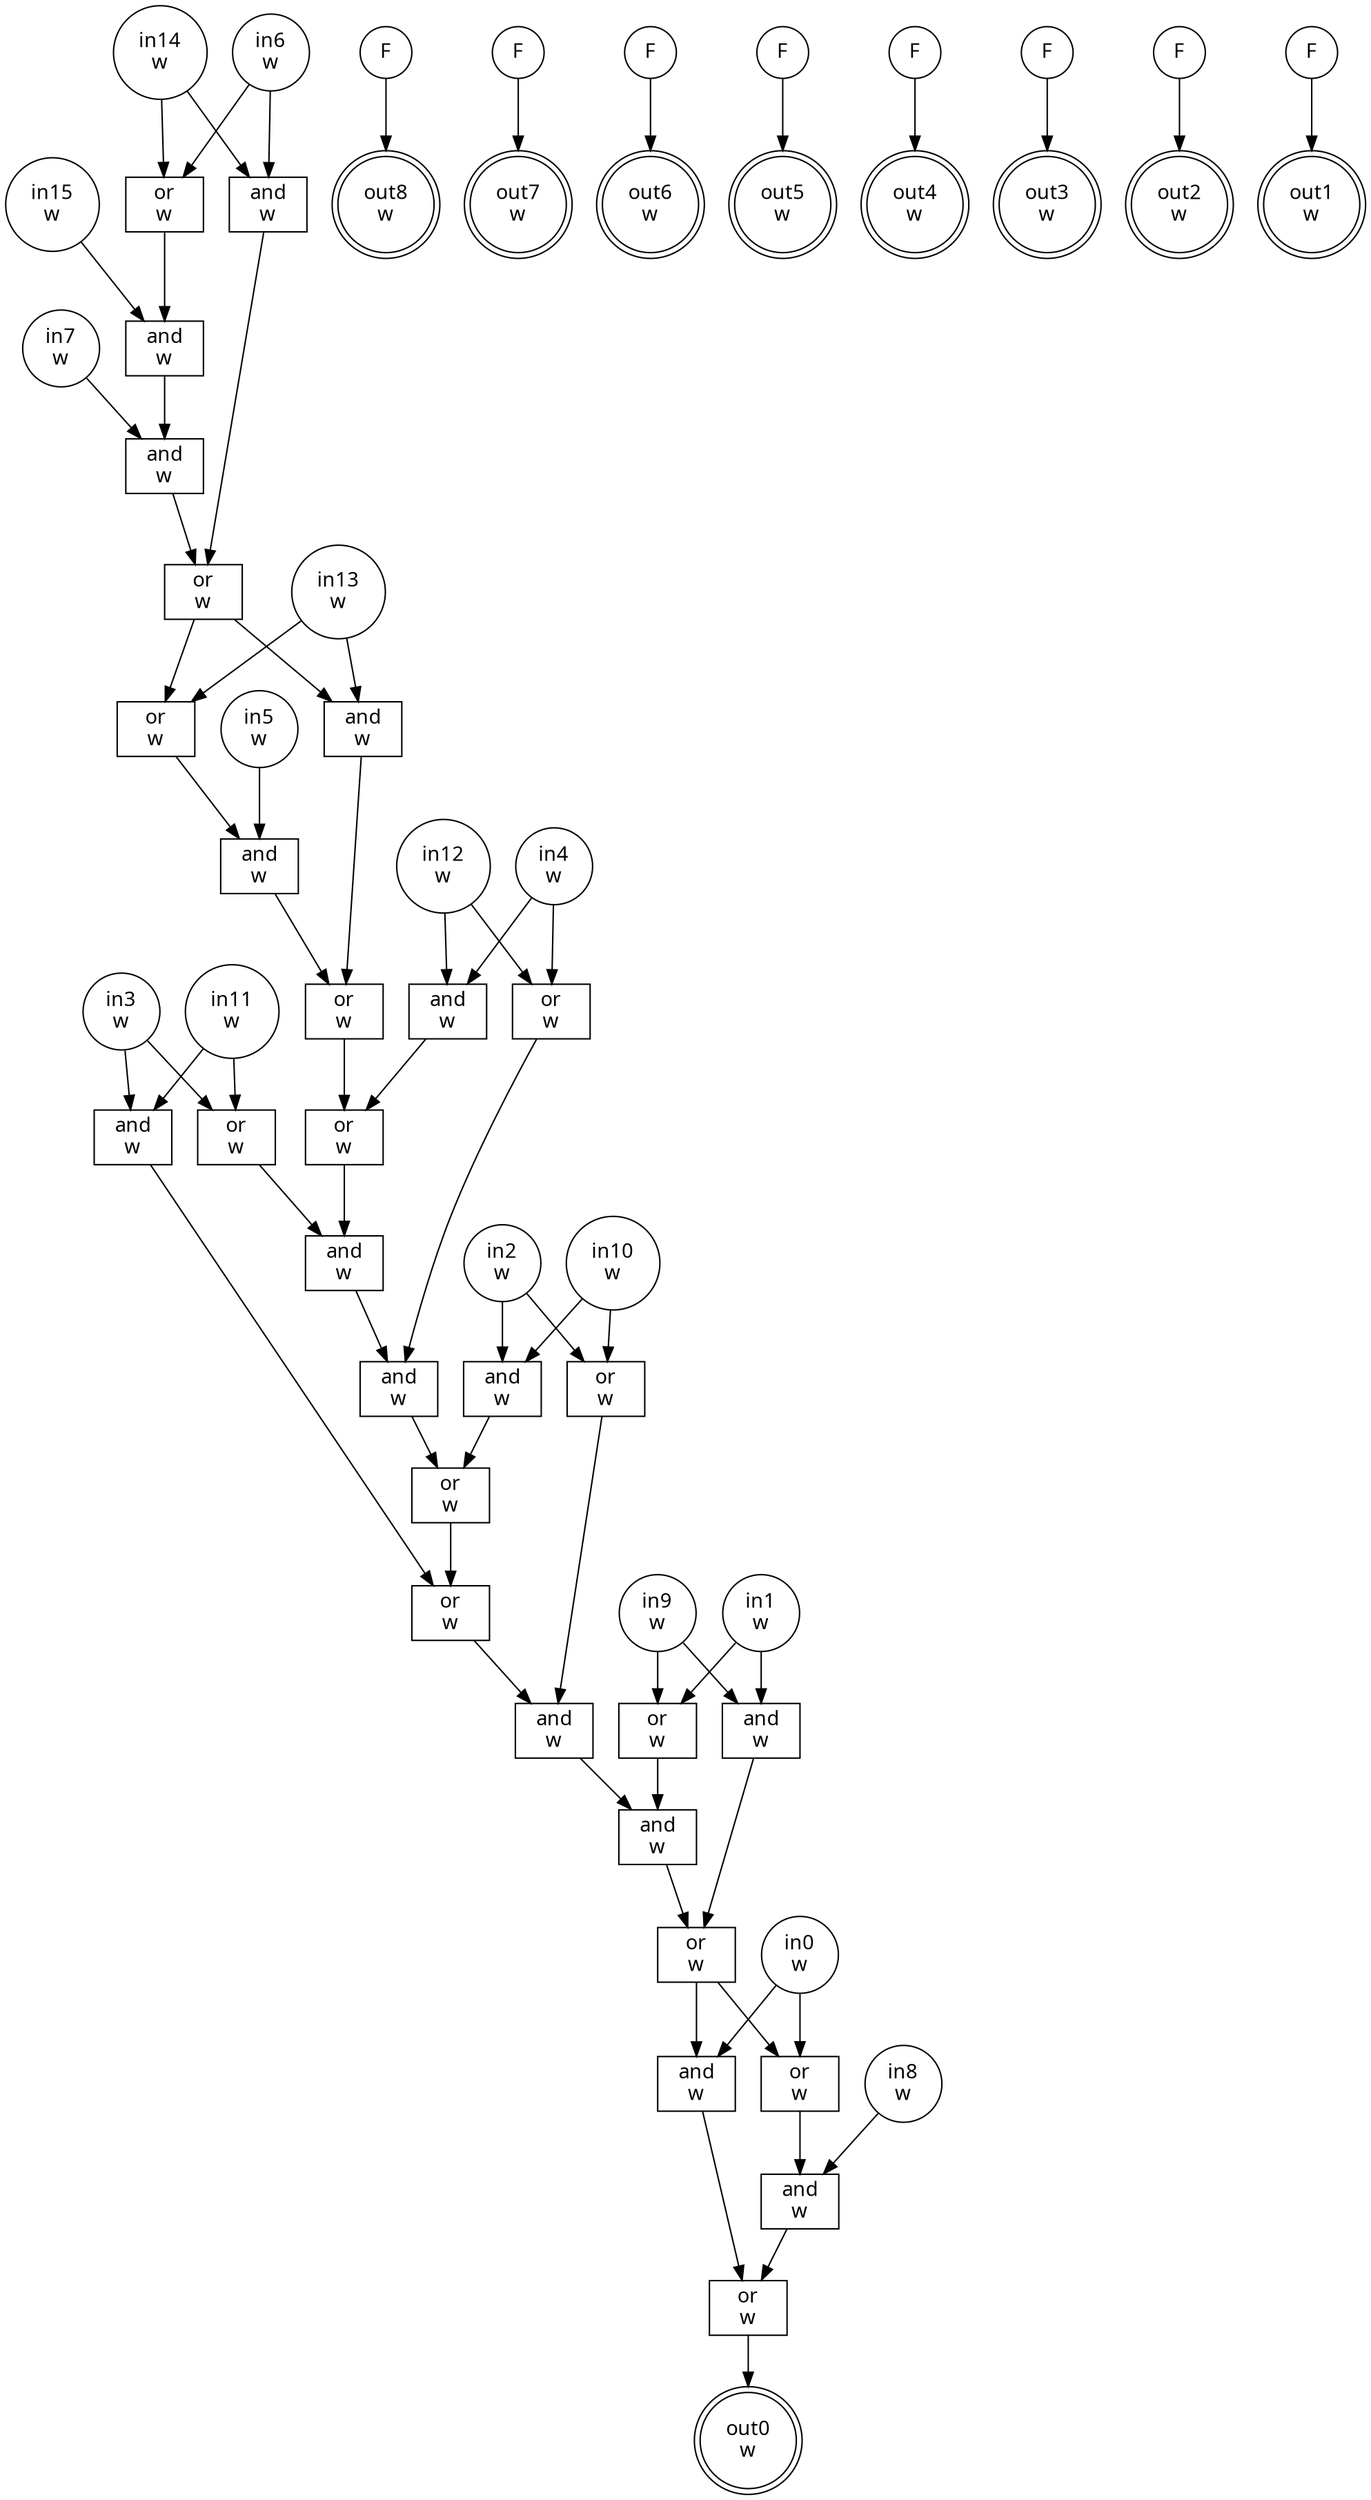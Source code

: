 digraph circuit{
	node [style = filled, fillcolor = white,shape=rect, fontname=geneva]
	g0 [label="in0\nw",shape=circle,fillcolor=white]
	g1 [label="in1\nw",shape=circle,fillcolor=white]
	g2 [label="in2\nw",shape=circle,fillcolor=white]
	g3 [label="in3\nw",shape=circle,fillcolor=white]
	g4 [label="in4\nw",shape=circle,fillcolor=white]
	g5 [label="in5\nw",shape=circle,fillcolor=white]
	g6 [label="in6\nw",shape=circle,fillcolor=white]
	g7 [label="in7\nw",shape=circle,fillcolor=white]
	g8 [label="in8\nw",shape=circle,fillcolor=white]
	g9 [label="in9\nw",shape=circle,fillcolor=white]
	g10 [label="in10\nw",shape=circle,fillcolor=white]
	g11 [label="in11\nw",shape=circle,fillcolor=white]
	g12 [label="in12\nw",shape=circle,fillcolor=white]
	g13 [label="in13\nw",shape=circle,fillcolor=white]
	g14 [label="in14\nw",shape=circle,fillcolor=white]
	g15 [label="in15\nw",shape=circle,fillcolor=white]
	g16 [label="F",shape=circle,fillcolor=white]
	g17 [label="F",shape=circle,fillcolor=white]
	g18 [label="F",shape=circle,fillcolor=white]
	g19 [label="F",shape=circle,fillcolor=white]
	g20 [label="F",shape=circle,fillcolor=white]
	g21 [label="F",shape=circle,fillcolor=white]
	g22 [label="F",shape=circle,fillcolor=white]
	g23 [label="F",shape=circle,fillcolor=white]
	g24 [label="or\nw",fillcolor=white]
	g25 [label="and\nw",fillcolor=white]
	g26 [label="and\nw",fillcolor=white]
	g27 [label="and\nw",fillcolor=white]
	g28 [label="or\nw",fillcolor=white]
	g29 [label="or\nw",fillcolor=white]
	g30 [label="and\nw",fillcolor=white]
	g31 [label="and\nw",fillcolor=white]
	g32 [label="or\nw",fillcolor=white]
	g33 [label="and\nw",fillcolor=white]
	g34 [label="or\nw",fillcolor=white]
	g35 [label="or\nw",fillcolor=white]
	g36 [label="and\nw",fillcolor=white]
	g37 [label="or\nw",fillcolor=white]
	g38 [label="and\nw",fillcolor=white]
	g39 [label="and\nw",fillcolor=white]
	g40 [label="and\nw",fillcolor=white]
	g41 [label="or\nw",fillcolor=white]
	g42 [label="or\nw",fillcolor=white]
	g43 [label="or\nw",fillcolor=white]
	g44 [label="and\nw",fillcolor=white]
	g45 [label="or\nw",fillcolor=white]
	g46 [label="and\nw",fillcolor=white]
	g47 [label="and\nw",fillcolor=white]
	g48 [label="or\nw",fillcolor=white]
	g49 [label="or\nw",fillcolor=white]
	g50 [label="and\nw",fillcolor=white]
	g51 [label="and\nw",fillcolor=white]
	g52 [label="or\nw",fillcolor=white]
	g53 [label="out0\nw",shape=doublecircle,fillcolor=white]
	g54 [label="out1\nw",shape=doublecircle,fillcolor=white]
	g55 [label="out2\nw",shape=doublecircle,fillcolor=white]
	g56 [label="out3\nw",shape=doublecircle,fillcolor=white]
	g57 [label="out4\nw",shape=doublecircle,fillcolor=white]
	g58 [label="out5\nw",shape=doublecircle,fillcolor=white]
	g59 [label="out6\nw",shape=doublecircle,fillcolor=white]
	g60 [label="out7\nw",shape=doublecircle,fillcolor=white]
	g61 [label="out8\nw",shape=doublecircle,fillcolor=white]
	edge [fontname=Geneva,fontcolor=forestgreen]
	g0->g49
	g0->g51
	g1->g45
	g1->g47
	g2->g40
	g2->g43
	g3->g36
	g3->g37
	g4->g33
	g4->g35
	g5->g31
	g6->g24
	g6->g27
	g7->g26
	g8->g50
	g9->g45
	g9->g47
	g10->g40
	g10->g43
	g11->g36
	g11->g37
	g12->g33
	g12->g35
	g13->g29
	g13->g30
	g14->g24
	g14->g27
	g15->g25
	g16->g61
	g17->g60
	g18->g59
	g19->g58
	g20->g57
	g21->g56
	g22->g55
	g23->g54
	g24->g25
	g25->g26
	g26->g28
	g27->g28
	g28->g29
	g28->g30
	g29->g31
	g30->g32
	g31->g32
	g32->g34
	g33->g34
	g34->g38
	g35->g39
	g36->g42
	g37->g38
	g38->g39
	g39->g41
	g40->g41
	g41->g42
	g42->g44
	g43->g44
	g44->g46
	g45->g46
	g46->g48
	g47->g48
	g48->g49
	g48->g51
	g49->g50
	g50->g52
	g51->g52
	g52->g53
}